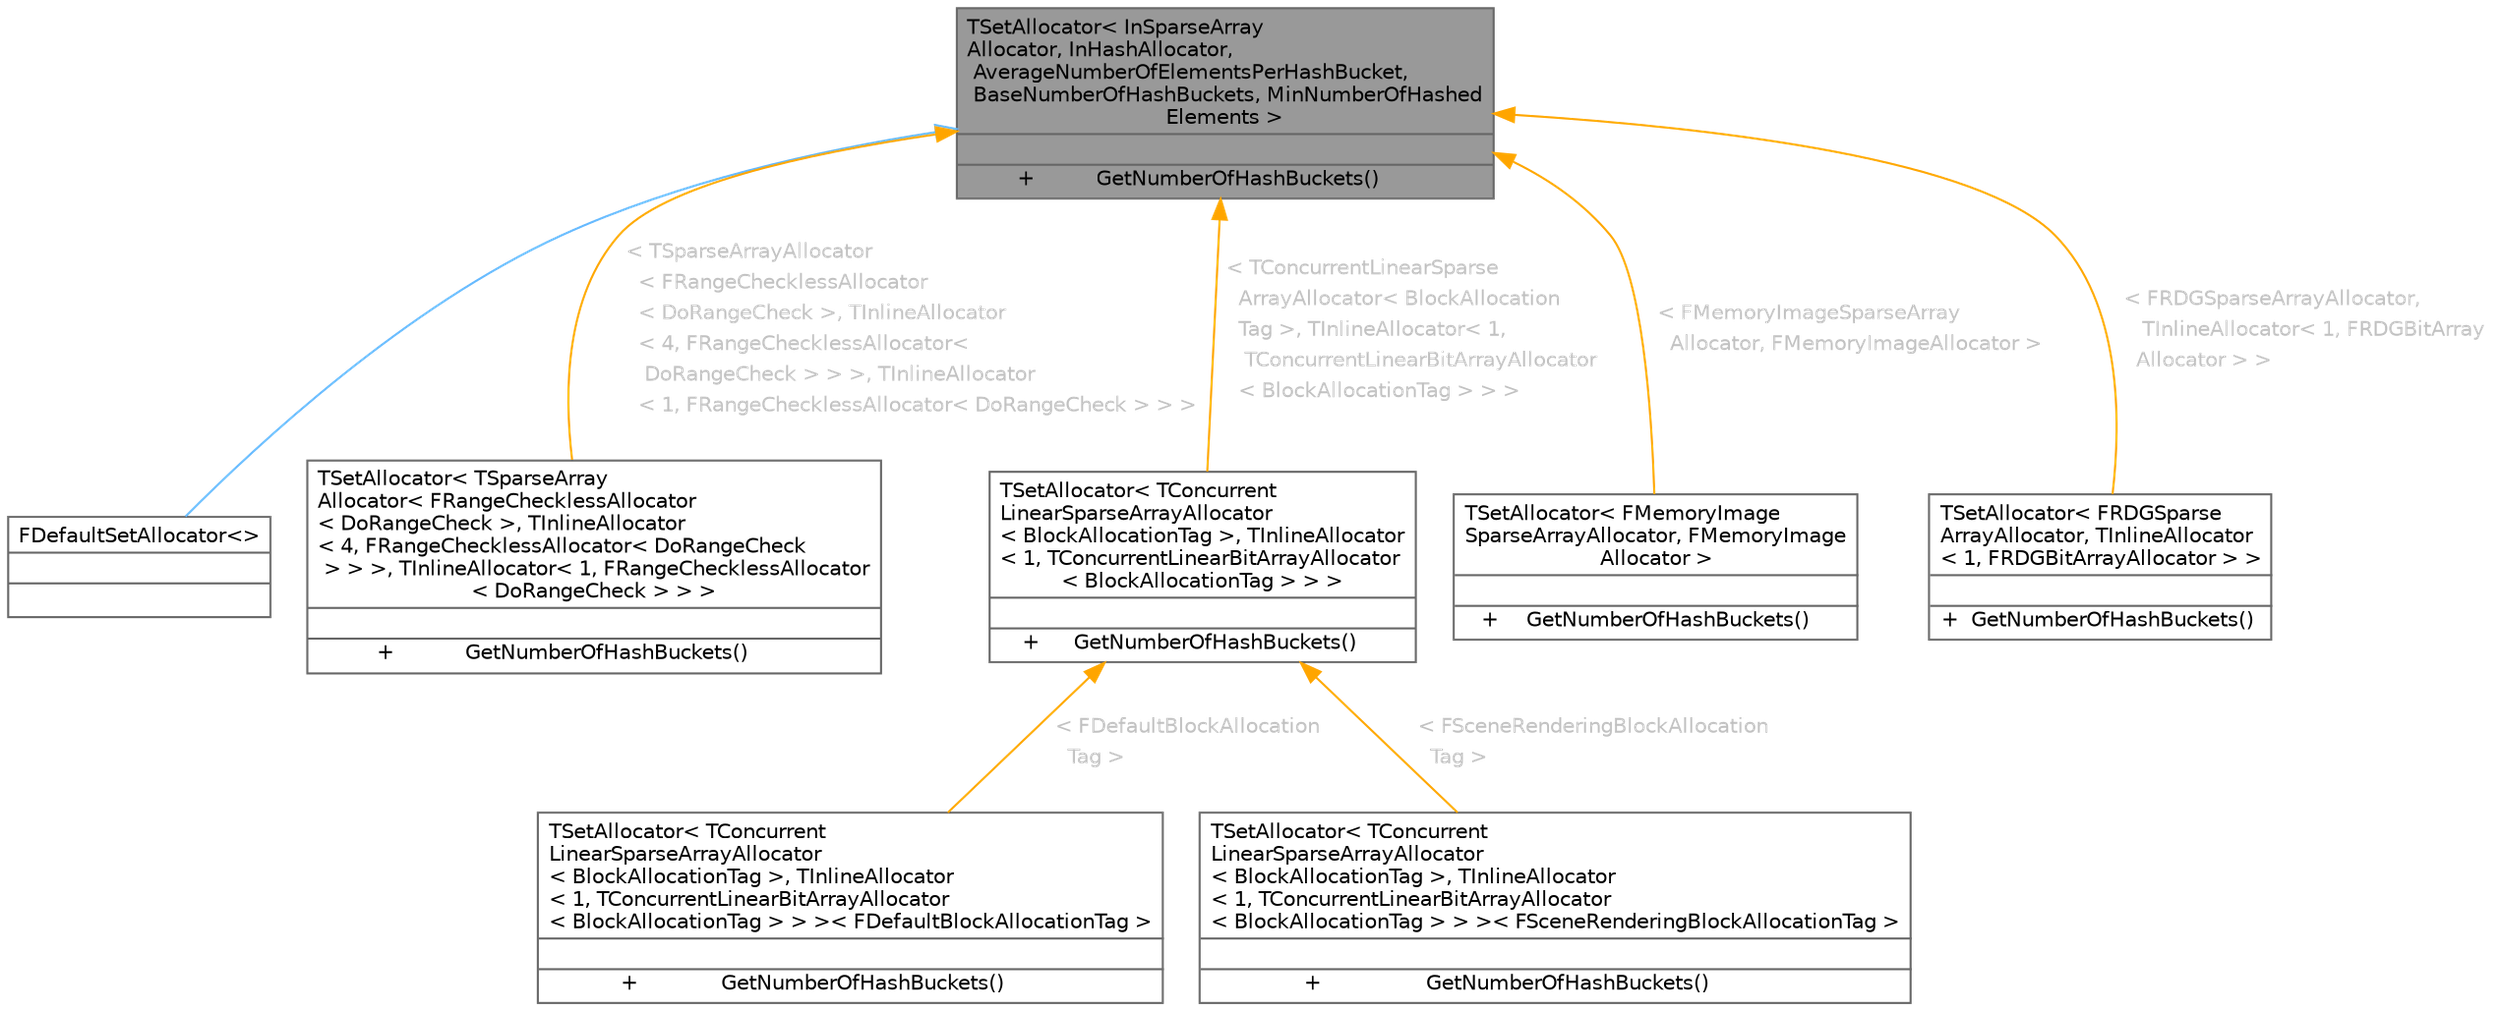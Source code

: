 digraph "TSetAllocator&lt; InSparseArrayAllocator, InHashAllocator, AverageNumberOfElementsPerHashBucket, BaseNumberOfHashBuckets, MinNumberOfHashedElements &gt;"
{
 // INTERACTIVE_SVG=YES
 // LATEX_PDF_SIZE
  bgcolor="transparent";
  edge [fontname=Helvetica,fontsize=10,labelfontname=Helvetica,labelfontsize=10];
  node [fontname=Helvetica,fontsize=10,shape=box,height=0.2,width=0.4];
  Node1 [id="Node000001",shape=plain,label=<<TABLE CELLBORDER="0" BORDER="1"><TR><TD COLSPAN="2" CELLPADDING="1" CELLSPACING="0">TSetAllocator&lt; InSparseArray<BR ALIGN="LEFT"/>Allocator, InHashAllocator,<BR ALIGN="LEFT"/> AverageNumberOfElementsPerHashBucket,<BR ALIGN="LEFT"/> BaseNumberOfHashBuckets, MinNumberOfHashed<BR ALIGN="LEFT"/>Elements &gt;</TD></TR>
<HR/>
<TR><TD COLSPAN="2" CELLPADDING="1" CELLSPACING="0">&nbsp;</TD></TR>
<HR/>
<TR><TD VALIGN="top" CELLPADDING="1" CELLSPACING="0">+</TD><TD VALIGN="top" ALIGN="LEFT" CELLPADDING="1" CELLSPACING="0">GetNumberOfHashBuckets()<BR ALIGN="LEFT"/></TD></TR>
</TABLE>>
,height=0.2,width=0.4,color="gray40", fillcolor="grey60", style="filled", fontcolor="black",tooltip="Encapsulates the allocators used by a set in a single type."];
  Node1 -> Node2 [id="edge1_Node000001_Node000002",dir="back",color="steelblue1",style="solid",tooltip=" ",arrowtail="onormal"];
  Node2 [id="Node000002",shape=plain,label=<<TABLE CELLBORDER="0" BORDER="1"><TR><TD COLSPAN="2" CELLPADDING="1" CELLSPACING="0">FDefaultSetAllocator&lt;&gt;</TD></TR>
<HR/>
<TR><TD COLSPAN="2" CELLPADDING="1" CELLSPACING="0">&nbsp;</TD></TR>
<HR/>
<TR><TD COLSPAN="2" CELLPADDING="1" CELLSPACING="0">&nbsp;</TD></TR>
</TABLE>>
,height=0.2,width=0.4,color="gray40", fillcolor="white", style="filled",URL="$de/d0e/classFDefaultSetAllocator.html",tooltip=" "];
  Node1 -> Node3 [id="edge2_Node000001_Node000003",dir="back",color="orange",style="solid",tooltip=" ",label=<<TABLE CELLBORDER="0" BORDER="0"><TR><TD VALIGN="top" ALIGN="LEFT" CELLPADDING="1" CELLSPACING="0">&lt; TSparseArrayAllocator</TD></TR>
<TR><TD VALIGN="top" ALIGN="LEFT" CELLPADDING="1" CELLSPACING="0">&nbsp;&nbsp;&lt; FRangeChecklessAllocator</TD></TR>
<TR><TD VALIGN="top" ALIGN="LEFT" CELLPADDING="1" CELLSPACING="0">&nbsp;&nbsp;&lt; DoRangeCheck &gt;, TInlineAllocator</TD></TR>
<TR><TD VALIGN="top" ALIGN="LEFT" CELLPADDING="1" CELLSPACING="0">&nbsp;&nbsp;&lt; 4, FRangeChecklessAllocator&lt;</TD></TR>
<TR><TD VALIGN="top" ALIGN="LEFT" CELLPADDING="1" CELLSPACING="0">&nbsp;&nbsp; DoRangeCheck &gt; &gt; &gt;, TInlineAllocator</TD></TR>
<TR><TD VALIGN="top" ALIGN="LEFT" CELLPADDING="1" CELLSPACING="0">&nbsp;&nbsp;&lt; 1, FRangeChecklessAllocator&lt; DoRangeCheck &gt; &gt; &gt;</TD></TR>
</TABLE>> ,fontcolor="grey" ];
  Node3 [id="Node000003",shape=plain,label=<<TABLE CELLBORDER="0" BORDER="1"><TR><TD COLSPAN="2" CELLPADDING="1" CELLSPACING="0">TSetAllocator&lt; TSparseArray<BR ALIGN="LEFT"/>Allocator&lt; FRangeChecklessAllocator<BR ALIGN="LEFT"/>&lt; DoRangeCheck &gt;, TInlineAllocator<BR ALIGN="LEFT"/>&lt; 4, FRangeChecklessAllocator&lt; DoRangeCheck<BR ALIGN="LEFT"/> &gt; &gt; &gt;, TInlineAllocator&lt; 1, FRangeChecklessAllocator<BR ALIGN="LEFT"/>&lt; DoRangeCheck &gt; &gt; &gt;</TD></TR>
<HR/>
<TR><TD COLSPAN="2" CELLPADDING="1" CELLSPACING="0">&nbsp;</TD></TR>
<HR/>
<TR><TD VALIGN="top" CELLPADDING="1" CELLSPACING="0">+</TD><TD VALIGN="top" ALIGN="LEFT" CELLPADDING="1" CELLSPACING="0">GetNumberOfHashBuckets()<BR ALIGN="LEFT"/></TD></TR>
</TABLE>>
,height=0.2,width=0.4,color="gray40", fillcolor="white", style="filled",URL="$d9/d9e/classTSetAllocator.html",tooltip=" "];
  Node1 -> Node4 [id="edge3_Node000001_Node000004",dir="back",color="orange",style="solid",tooltip=" ",label=<<TABLE CELLBORDER="0" BORDER="0"><TR><TD VALIGN="top" ALIGN="LEFT" CELLPADDING="1" CELLSPACING="0">&lt; TConcurrentLinearSparse</TD></TR>
<TR><TD VALIGN="top" ALIGN="LEFT" CELLPADDING="1" CELLSPACING="0">&nbsp;&nbsp;ArrayAllocator&lt; BlockAllocation</TD></TR>
<TR><TD VALIGN="top" ALIGN="LEFT" CELLPADDING="1" CELLSPACING="0">&nbsp;&nbsp;Tag &gt;, TInlineAllocator&lt; 1,</TD></TR>
<TR><TD VALIGN="top" ALIGN="LEFT" CELLPADDING="1" CELLSPACING="0">&nbsp;&nbsp; TConcurrentLinearBitArrayAllocator</TD></TR>
<TR><TD VALIGN="top" ALIGN="LEFT" CELLPADDING="1" CELLSPACING="0">&nbsp;&nbsp;&lt; BlockAllocationTag &gt; &gt; &gt;</TD></TR>
</TABLE>> ,fontcolor="grey" ];
  Node4 [id="Node000004",shape=plain,label=<<TABLE CELLBORDER="0" BORDER="1"><TR><TD COLSPAN="2" CELLPADDING="1" CELLSPACING="0">TSetAllocator&lt; TConcurrent<BR ALIGN="LEFT"/>LinearSparseArrayAllocator<BR ALIGN="LEFT"/>&lt; BlockAllocationTag &gt;, TInlineAllocator<BR ALIGN="LEFT"/>&lt; 1, TConcurrentLinearBitArrayAllocator<BR ALIGN="LEFT"/>&lt; BlockAllocationTag &gt; &gt; &gt;</TD></TR>
<HR/>
<TR><TD COLSPAN="2" CELLPADDING="1" CELLSPACING="0">&nbsp;</TD></TR>
<HR/>
<TR><TD VALIGN="top" CELLPADDING="1" CELLSPACING="0">+</TD><TD VALIGN="top" ALIGN="LEFT" CELLPADDING="1" CELLSPACING="0">GetNumberOfHashBuckets()<BR ALIGN="LEFT"/></TD></TR>
</TABLE>>
,height=0.2,width=0.4,color="gray40", fillcolor="white", style="filled",URL="$d9/d9e/classTSetAllocator.html",tooltip=" "];
  Node4 -> Node5 [id="edge4_Node000004_Node000005",dir="back",color="orange",style="solid",tooltip=" ",label=<<TABLE CELLBORDER="0" BORDER="0"><TR><TD VALIGN="top" ALIGN="LEFT" CELLPADDING="1" CELLSPACING="0">&lt; FDefaultBlockAllocation</TD></TR>
<TR><TD VALIGN="top" ALIGN="LEFT" CELLPADDING="1" CELLSPACING="0">&nbsp;&nbsp;Tag &gt;</TD></TR>
</TABLE>> ,fontcolor="grey" ];
  Node5 [id="Node000005",shape=plain,label=<<TABLE CELLBORDER="0" BORDER="1"><TR><TD COLSPAN="2" CELLPADDING="1" CELLSPACING="0">TSetAllocator&lt; TConcurrent<BR ALIGN="LEFT"/>LinearSparseArrayAllocator<BR ALIGN="LEFT"/>&lt; BlockAllocationTag &gt;, TInlineAllocator<BR ALIGN="LEFT"/>&lt; 1, TConcurrentLinearBitArrayAllocator<BR ALIGN="LEFT"/>&lt; BlockAllocationTag &gt; &gt; &gt;&lt; FDefaultBlockAllocationTag &gt;</TD></TR>
<HR/>
<TR><TD COLSPAN="2" CELLPADDING="1" CELLSPACING="0">&nbsp;</TD></TR>
<HR/>
<TR><TD VALIGN="top" CELLPADDING="1" CELLSPACING="0">+</TD><TD VALIGN="top" ALIGN="LEFT" CELLPADDING="1" CELLSPACING="0">GetNumberOfHashBuckets()<BR ALIGN="LEFT"/></TD></TR>
</TABLE>>
,height=0.2,width=0.4,color="gray40", fillcolor="white", style="filled",URL="$d9/d9e/classTSetAllocator.html",tooltip=" "];
  Node4 -> Node6 [id="edge5_Node000004_Node000006",dir="back",color="orange",style="solid",tooltip=" ",label=<<TABLE CELLBORDER="0" BORDER="0"><TR><TD VALIGN="top" ALIGN="LEFT" CELLPADDING="1" CELLSPACING="0">&lt; FSceneRenderingBlockAllocation</TD></TR>
<TR><TD VALIGN="top" ALIGN="LEFT" CELLPADDING="1" CELLSPACING="0">&nbsp;&nbsp;Tag &gt;</TD></TR>
</TABLE>> ,fontcolor="grey" ];
  Node6 [id="Node000006",shape=plain,label=<<TABLE CELLBORDER="0" BORDER="1"><TR><TD COLSPAN="2" CELLPADDING="1" CELLSPACING="0">TSetAllocator&lt; TConcurrent<BR ALIGN="LEFT"/>LinearSparseArrayAllocator<BR ALIGN="LEFT"/>&lt; BlockAllocationTag &gt;, TInlineAllocator<BR ALIGN="LEFT"/>&lt; 1, TConcurrentLinearBitArrayAllocator<BR ALIGN="LEFT"/>&lt; BlockAllocationTag &gt; &gt; &gt;&lt; FSceneRenderingBlockAllocationTag &gt;</TD></TR>
<HR/>
<TR><TD COLSPAN="2" CELLPADDING="1" CELLSPACING="0">&nbsp;</TD></TR>
<HR/>
<TR><TD VALIGN="top" CELLPADDING="1" CELLSPACING="0">+</TD><TD VALIGN="top" ALIGN="LEFT" CELLPADDING="1" CELLSPACING="0">GetNumberOfHashBuckets()<BR ALIGN="LEFT"/></TD></TR>
</TABLE>>
,height=0.2,width=0.4,color="gray40", fillcolor="white", style="filled",URL="$d9/d9e/classTSetAllocator.html",tooltip=" "];
  Node1 -> Node7 [id="edge6_Node000001_Node000007",dir="back",color="orange",style="solid",tooltip=" ",label=<<TABLE CELLBORDER="0" BORDER="0"><TR><TD VALIGN="top" ALIGN="LEFT" CELLPADDING="1" CELLSPACING="0">&lt; FMemoryImageSparseArray</TD></TR>
<TR><TD VALIGN="top" ALIGN="LEFT" CELLPADDING="1" CELLSPACING="0">&nbsp;&nbsp;Allocator, FMemoryImageAllocator &gt;</TD></TR>
</TABLE>> ,fontcolor="grey" ];
  Node7 [id="Node000007",shape=plain,label=<<TABLE CELLBORDER="0" BORDER="1"><TR><TD COLSPAN="2" CELLPADDING="1" CELLSPACING="0">TSetAllocator&lt; FMemoryImage<BR ALIGN="LEFT"/>SparseArrayAllocator, FMemoryImage<BR ALIGN="LEFT"/>Allocator &gt;</TD></TR>
<HR/>
<TR><TD COLSPAN="2" CELLPADDING="1" CELLSPACING="0">&nbsp;</TD></TR>
<HR/>
<TR><TD VALIGN="top" CELLPADDING="1" CELLSPACING="0">+</TD><TD VALIGN="top" ALIGN="LEFT" CELLPADDING="1" CELLSPACING="0">GetNumberOfHashBuckets()<BR ALIGN="LEFT"/></TD></TR>
</TABLE>>
,height=0.2,width=0.4,color="gray40", fillcolor="white", style="filled",URL="$d9/d9e/classTSetAllocator.html",tooltip=" "];
  Node1 -> Node8 [id="edge7_Node000001_Node000008",dir="back",color="orange",style="solid",tooltip=" ",label=<<TABLE CELLBORDER="0" BORDER="0"><TR><TD VALIGN="top" ALIGN="LEFT" CELLPADDING="1" CELLSPACING="0">&lt; FRDGSparseArrayAllocator,</TD></TR>
<TR><TD VALIGN="top" ALIGN="LEFT" CELLPADDING="1" CELLSPACING="0">&nbsp;&nbsp; TInlineAllocator&lt; 1, FRDGBitArray</TD></TR>
<TR><TD VALIGN="top" ALIGN="LEFT" CELLPADDING="1" CELLSPACING="0">&nbsp;&nbsp;Allocator &gt; &gt;</TD></TR>
</TABLE>> ,fontcolor="grey" ];
  Node8 [id="Node000008",shape=plain,label=<<TABLE CELLBORDER="0" BORDER="1"><TR><TD COLSPAN="2" CELLPADDING="1" CELLSPACING="0">TSetAllocator&lt; FRDGSparse<BR ALIGN="LEFT"/>ArrayAllocator, TInlineAllocator<BR ALIGN="LEFT"/>&lt; 1, FRDGBitArrayAllocator &gt; &gt;</TD></TR>
<HR/>
<TR><TD COLSPAN="2" CELLPADDING="1" CELLSPACING="0">&nbsp;</TD></TR>
<HR/>
<TR><TD VALIGN="top" CELLPADDING="1" CELLSPACING="0">+</TD><TD VALIGN="top" ALIGN="LEFT" CELLPADDING="1" CELLSPACING="0">GetNumberOfHashBuckets()<BR ALIGN="LEFT"/></TD></TR>
</TABLE>>
,height=0.2,width=0.4,color="gray40", fillcolor="white", style="filled",URL="$d9/d9e/classTSetAllocator.html",tooltip=" "];
}
